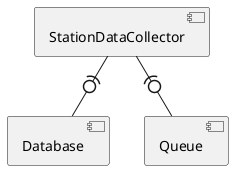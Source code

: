 @startuml

[StationDataCollector]

[Database]

[Queue]

[StationDataCollector] -(0- [Database]
[StationDataCollector] -(0- [Queue]

@enduml